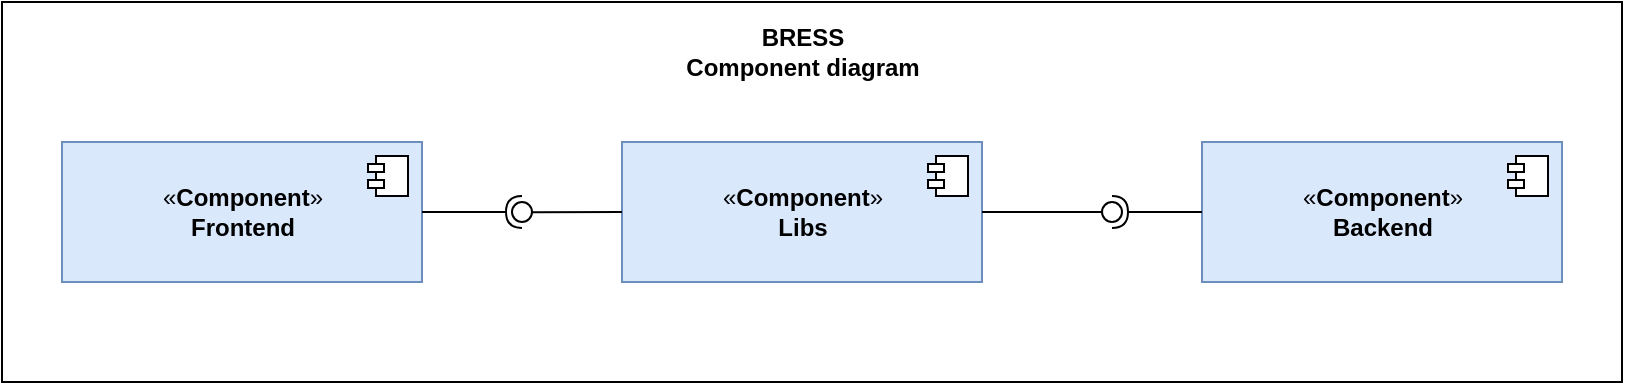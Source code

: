 <mxfile version="13.7.9" type="device"><diagram id="kg_vsAoxk0xGx05uAxks" name="Pagina-1"><mxGraphModel dx="1038" dy="607" grid="1" gridSize="10" guides="1" tooltips="1" connect="1" arrows="1" fold="1" page="1" pageScale="1" pageWidth="827" pageHeight="1169" math="0" shadow="0"><root><mxCell id="0"/><mxCell id="1" parent="0"/><mxCell id="LvwIruHYGH3jLSL3YU-l-7" value="" style="rounded=0;whiteSpace=wrap;html=1;" vertex="1" parent="1"><mxGeometry x="10" y="60" width="810" height="190" as="geometry"/></mxCell><mxCell id="Sq63SHYxYplwc1s8GYtJ-3" value="«&lt;b&gt;Component&lt;/b&gt;»&lt;br&gt;&lt;b&gt;Frontend&lt;/b&gt;" style="html=1;dropTarget=0;fillColor=#dae8fc;strokeColor=#6c8ebf;" parent="1" vertex="1"><mxGeometry x="40" y="130" width="180" height="70" as="geometry"/></mxCell><mxCell id="Sq63SHYxYplwc1s8GYtJ-4" value="" style="shape=module;jettyWidth=8;jettyHeight=4;" parent="Sq63SHYxYplwc1s8GYtJ-3" vertex="1"><mxGeometry x="1" width="20" height="20" relative="1" as="geometry"><mxPoint x="-27" y="7" as="offset"/></mxGeometry></mxCell><mxCell id="Sq63SHYxYplwc1s8GYtJ-5" value="«&lt;b&gt;Component&lt;/b&gt;»&lt;br&gt;&lt;b&gt;Libs&lt;/b&gt;" style="html=1;dropTarget=0;fillColor=#dae8fc;strokeColor=#6c8ebf;" parent="1" vertex="1"><mxGeometry x="320" y="130" width="180" height="70" as="geometry"/></mxCell><mxCell id="Sq63SHYxYplwc1s8GYtJ-6" value="" style="shape=module;jettyWidth=8;jettyHeight=4;" parent="Sq63SHYxYplwc1s8GYtJ-5" vertex="1"><mxGeometry x="1" width="20" height="20" relative="1" as="geometry"><mxPoint x="-27" y="7" as="offset"/></mxGeometry></mxCell><mxCell id="Sq63SHYxYplwc1s8GYtJ-9" value="" style="rounded=0;orthogonalLoop=1;jettySize=auto;html=1;endArrow=none;endFill=0;sketch=0;sourcePerimeterSpacing=0;targetPerimeterSpacing=0;exitX=0;exitY=0.5;exitDx=0;exitDy=0;" parent="1" source="Sq63SHYxYplwc1s8GYtJ-5" target="Sq63SHYxYplwc1s8GYtJ-11" edge="1"><mxGeometry relative="1" as="geometry"><mxPoint x="250" y="165" as="sourcePoint"/></mxGeometry></mxCell><mxCell id="Sq63SHYxYplwc1s8GYtJ-10" value="" style="rounded=0;orthogonalLoop=1;jettySize=auto;html=1;endArrow=halfCircle;endFill=0;entryX=0.5;entryY=0.5;endSize=6;strokeWidth=1;sketch=0;exitX=1;exitY=0.5;exitDx=0;exitDy=0;" parent="1" source="Sq63SHYxYplwc1s8GYtJ-3" target="Sq63SHYxYplwc1s8GYtJ-11" edge="1"><mxGeometry relative="1" as="geometry"><mxPoint x="290" y="165" as="sourcePoint"/></mxGeometry></mxCell><mxCell id="Sq63SHYxYplwc1s8GYtJ-11" value="" style="ellipse;whiteSpace=wrap;html=1;align=center;aspect=fixed;resizable=0;points=[];outlineConnect=0;sketch=0;" parent="1" vertex="1"><mxGeometry x="265" y="160" width="10" height="10" as="geometry"/></mxCell><mxCell id="LvwIruHYGH3jLSL3YU-l-1" value="«&lt;b&gt;Component&lt;/b&gt;»&lt;br&gt;&lt;b&gt;Backend&lt;/b&gt;" style="html=1;dropTarget=0;fillColor=#dae8fc;strokeColor=#6c8ebf;" vertex="1" parent="1"><mxGeometry x="610" y="130" width="180" height="70" as="geometry"/></mxCell><mxCell id="LvwIruHYGH3jLSL3YU-l-2" value="" style="shape=module;jettyWidth=8;jettyHeight=4;" vertex="1" parent="LvwIruHYGH3jLSL3YU-l-1"><mxGeometry x="1" width="20" height="20" relative="1" as="geometry"><mxPoint x="-27" y="7" as="offset"/></mxGeometry></mxCell><mxCell id="LvwIruHYGH3jLSL3YU-l-4" value="" style="rounded=0;orthogonalLoop=1;jettySize=auto;html=1;endArrow=none;endFill=0;sketch=0;sourcePerimeterSpacing=0;targetPerimeterSpacing=0;exitX=1;exitY=0.5;exitDx=0;exitDy=0;" edge="1" parent="1" target="LvwIruHYGH3jLSL3YU-l-5" source="Sq63SHYxYplwc1s8GYtJ-5"><mxGeometry relative="1" as="geometry"><mxPoint x="330" y="175" as="sourcePoint"/></mxGeometry></mxCell><mxCell id="LvwIruHYGH3jLSL3YU-l-5" value="" style="ellipse;whiteSpace=wrap;html=1;align=center;aspect=fixed;resizable=0;points=[];outlineConnect=0;sketch=0;" vertex="1" parent="1"><mxGeometry x="560" y="160" width="10" height="10" as="geometry"/></mxCell><mxCell id="LvwIruHYGH3jLSL3YU-l-6" value="" style="rounded=0;orthogonalLoop=1;jettySize=auto;html=1;endArrow=halfCircle;endFill=0;endSize=6;strokeWidth=1;sketch=0;exitX=0;exitY=0.5;exitDx=0;exitDy=0;" edge="1" parent="1" source="LvwIruHYGH3jLSL3YU-l-1"><mxGeometry relative="1" as="geometry"><mxPoint x="230.0" y="175" as="sourcePoint"/><mxPoint x="565" y="165" as="targetPoint"/></mxGeometry></mxCell><mxCell id="LvwIruHYGH3jLSL3YU-l-8" value="BRESS&lt;br&gt;Component diagram" style="text;html=1;align=center;verticalAlign=middle;resizable=0;points=[];autosize=1;fontStyle=1" vertex="1" parent="1"><mxGeometry x="345" y="70" width="130" height="30" as="geometry"/></mxCell></root></mxGraphModel></diagram></mxfile>